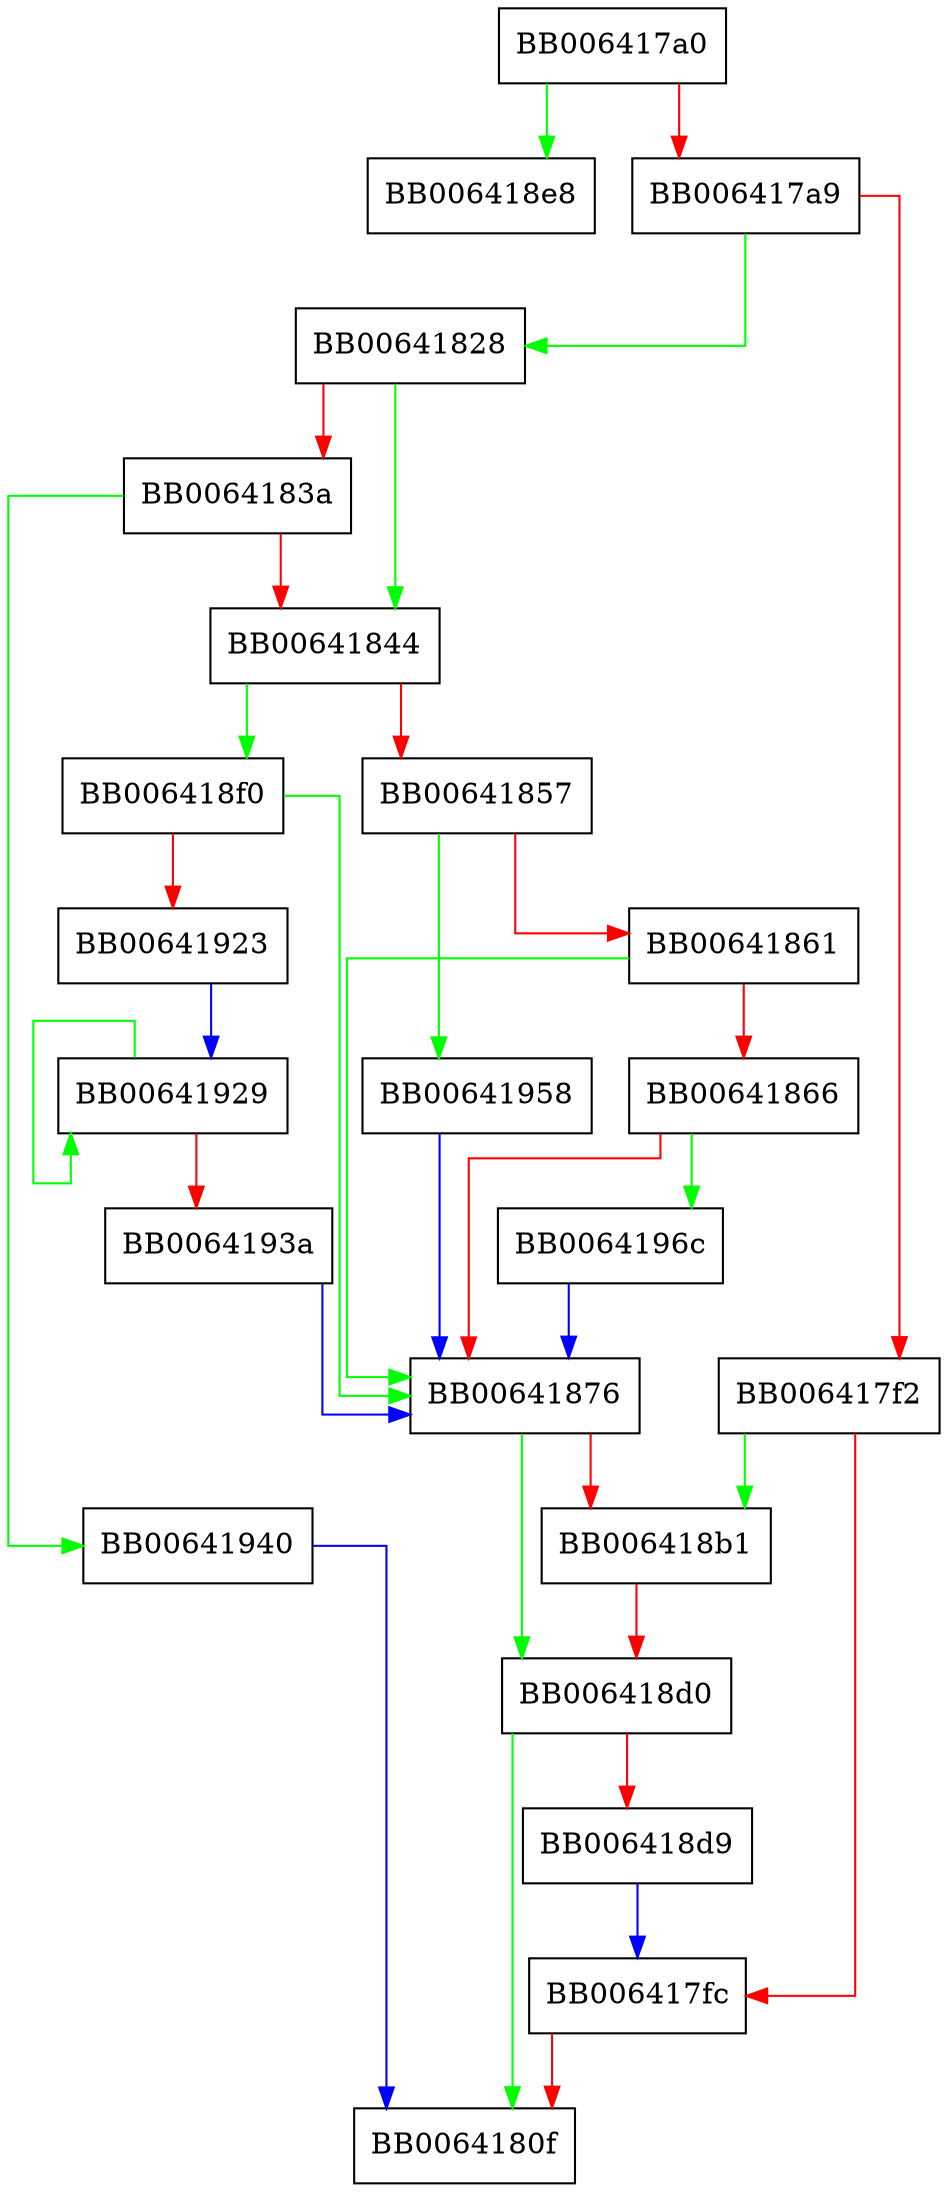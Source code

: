 digraph SHA1_Update {
  node [shape="box"];
  graph [splines=ortho];
  BB006417a0 -> BB006418e8 [color="green"];
  BB006417a0 -> BB006417a9 [color="red"];
  BB006417a9 -> BB00641828 [color="green"];
  BB006417a9 -> BB006417f2 [color="red"];
  BB006417f2 -> BB006418b1 [color="green"];
  BB006417f2 -> BB006417fc [color="red"];
  BB006417fc -> BB0064180f [color="red"];
  BB00641828 -> BB00641844 [color="green"];
  BB00641828 -> BB0064183a [color="red"];
  BB0064183a -> BB00641940 [color="green"];
  BB0064183a -> BB00641844 [color="red"];
  BB00641844 -> BB006418f0 [color="green"];
  BB00641844 -> BB00641857 [color="red"];
  BB00641857 -> BB00641958 [color="green"];
  BB00641857 -> BB00641861 [color="red"];
  BB00641861 -> BB00641876 [color="green"];
  BB00641861 -> BB00641866 [color="red"];
  BB00641866 -> BB0064196c [color="green"];
  BB00641866 -> BB00641876 [color="red"];
  BB00641876 -> BB006418d0 [color="green"];
  BB00641876 -> BB006418b1 [color="red"];
  BB006418b1 -> BB006418d0 [color="red"];
  BB006418d0 -> BB0064180f [color="green"];
  BB006418d0 -> BB006418d9 [color="red"];
  BB006418d9 -> BB006417fc [color="blue"];
  BB006418f0 -> BB00641876 [color="green"];
  BB006418f0 -> BB00641923 [color="red"];
  BB00641923 -> BB00641929 [color="blue"];
  BB00641929 -> BB00641929 [color="green"];
  BB00641929 -> BB0064193a [color="red"];
  BB0064193a -> BB00641876 [color="blue"];
  BB00641940 -> BB0064180f [color="blue"];
  BB00641958 -> BB00641876 [color="blue"];
  BB0064196c -> BB00641876 [color="blue"];
}